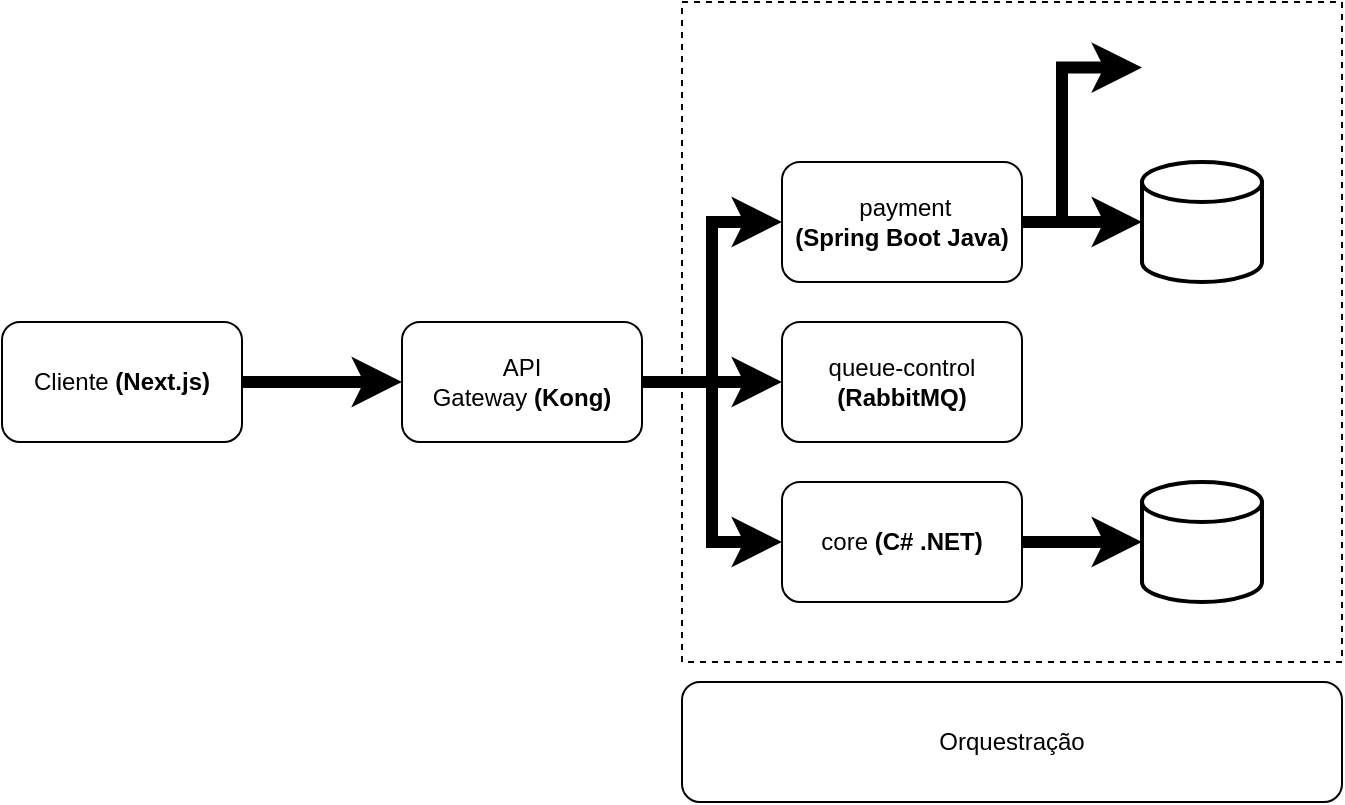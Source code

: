 <mxfile version="22.1.18" type="device">
  <diagram name="Página-1" id="buFYqlDd9YuVlKWzljop">
    <mxGraphModel dx="2333" dy="1160" grid="1" gridSize="10" guides="1" tooltips="1" connect="1" arrows="1" fold="1" page="1" pageScale="1" pageWidth="827" pageHeight="1169" math="0" shadow="0">
      <root>
        <mxCell id="0" />
        <mxCell id="1" parent="0" />
        <mxCell id="K7MJJM2av8jqyulvbTAo-24" value="" style="shape=image;verticalLabelPosition=bottom;labelBackgroundColor=default;verticalAlign=top;aspect=fixed;imageAspect=0;image=https://seeklogo.com/images/M/microsoft-sql-server-logo-96AF49E2B3-seeklogo.com.png;" vertex="1" parent="1">
          <mxGeometry x="654.31" y="635" width="49.38" height="40" as="geometry" />
        </mxCell>
        <mxCell id="K7MJJM2av8jqyulvbTAo-23" value="" style="shape=image;verticalLabelPosition=bottom;labelBackgroundColor=default;verticalAlign=top;aspect=fixed;imageAspect=0;image=https://miro.medium.com/v2/resize:fit:512/1*doAg1_fMQKWFoub-6gwUiQ.png;" vertex="1" parent="1">
          <mxGeometry x="655.13" y="471.13" width="47.75" height="47.75" as="geometry" />
        </mxCell>
        <mxCell id="K7MJJM2av8jqyulvbTAo-16" value="" style="strokeWidth=2;html=1;shape=mxgraph.flowchart.database;whiteSpace=wrap;fillColor=none;strokeColor=default;" vertex="1" parent="1">
          <mxGeometry x="649" y="465" width="60" height="60" as="geometry" />
        </mxCell>
        <mxCell id="K7MJJM2av8jqyulvbTAo-4" value="" style="edgeStyle=orthogonalEdgeStyle;rounded=0;orthogonalLoop=1;jettySize=auto;html=1;strokeWidth=6;" edge="1" parent="1" source="K7MJJM2av8jqyulvbTAo-2" target="K7MJJM2av8jqyulvbTAo-3">
          <mxGeometry relative="1" as="geometry" />
        </mxCell>
        <mxCell id="K7MJJM2av8jqyulvbTAo-2" value="Cliente &lt;b&gt;(Next.js)&lt;/b&gt;" style="rounded=1;whiteSpace=wrap;html=1;" vertex="1" parent="1">
          <mxGeometry x="79" y="545" width="120" height="60" as="geometry" />
        </mxCell>
        <mxCell id="K7MJJM2av8jqyulvbTAo-10" value="" style="edgeStyle=orthogonalEdgeStyle;rounded=0;orthogonalLoop=1;jettySize=auto;html=1;jumpSize=6;strokeWidth=6;" edge="1" parent="1" source="K7MJJM2av8jqyulvbTAo-3" target="K7MJJM2av8jqyulvbTAo-7">
          <mxGeometry relative="1" as="geometry" />
        </mxCell>
        <mxCell id="K7MJJM2av8jqyulvbTAo-14" style="edgeStyle=orthogonalEdgeStyle;rounded=0;orthogonalLoop=1;jettySize=auto;html=1;entryX=0;entryY=0.5;entryDx=0;entryDy=0;strokeWidth=6;" edge="1" parent="1" source="K7MJJM2av8jqyulvbTAo-3" target="K7MJJM2av8jqyulvbTAo-6">
          <mxGeometry relative="1" as="geometry" />
        </mxCell>
        <mxCell id="K7MJJM2av8jqyulvbTAo-15" style="edgeStyle=orthogonalEdgeStyle;rounded=0;orthogonalLoop=1;jettySize=auto;html=1;entryX=0;entryY=0.5;entryDx=0;entryDy=0;strokeWidth=6;" edge="1" parent="1" source="K7MJJM2av8jqyulvbTAo-3" target="K7MJJM2av8jqyulvbTAo-8">
          <mxGeometry relative="1" as="geometry" />
        </mxCell>
        <mxCell id="K7MJJM2av8jqyulvbTAo-3" value="API&lt;br&gt;Gateway &lt;b&gt;(Kong)&lt;/b&gt;" style="rounded=1;whiteSpace=wrap;html=1;" vertex="1" parent="1">
          <mxGeometry x="279" y="545" width="120" height="60" as="geometry" />
        </mxCell>
        <mxCell id="K7MJJM2av8jqyulvbTAo-5" value="" style="rounded=0;whiteSpace=wrap;html=1;fillColor=none;dashed=1;perimeterSpacing=1;" vertex="1" parent="1">
          <mxGeometry x="419" y="385" width="330" height="330" as="geometry" />
        </mxCell>
        <mxCell id="K7MJJM2av8jqyulvbTAo-26" style="edgeStyle=orthogonalEdgeStyle;rounded=0;orthogonalLoop=1;jettySize=auto;html=1;exitX=1;exitY=0.5;exitDx=0;exitDy=0;entryX=0;entryY=0.5;entryDx=0;entryDy=0;strokeWidth=6;" edge="1" parent="1" source="K7MJJM2av8jqyulvbTAo-6" target="K7MJJM2av8jqyulvbTAo-25">
          <mxGeometry relative="1" as="geometry">
            <Array as="points">
              <mxPoint x="609" y="495" />
              <mxPoint x="609" y="418" />
            </Array>
          </mxGeometry>
        </mxCell>
        <mxCell id="K7MJJM2av8jqyulvbTAo-6" value="&amp;nbsp;payment &lt;br&gt;&lt;b&gt;(Spring Boot Java)&lt;/b&gt;" style="rounded=1;whiteSpace=wrap;html=1;" vertex="1" parent="1">
          <mxGeometry x="469" y="465" width="120" height="60" as="geometry" />
        </mxCell>
        <mxCell id="K7MJJM2av8jqyulvbTAo-7" value="queue-control &lt;b&gt;(RabbitMQ)&lt;/b&gt;" style="rounded=1;whiteSpace=wrap;html=1;" vertex="1" parent="1">
          <mxGeometry x="469" y="545" width="120" height="60" as="geometry" />
        </mxCell>
        <mxCell id="K7MJJM2av8jqyulvbTAo-8" value="core &lt;b&gt;(C# .NET)&lt;/b&gt;" style="rounded=1;whiteSpace=wrap;html=1;" vertex="1" parent="1">
          <mxGeometry x="469" y="625" width="120" height="60" as="geometry" />
        </mxCell>
        <mxCell id="K7MJJM2av8jqyulvbTAo-9" value="Orquestração" style="rounded=1;whiteSpace=wrap;html=1;" vertex="1" parent="1">
          <mxGeometry x="419" y="725" width="330" height="60" as="geometry" />
        </mxCell>
        <mxCell id="K7MJJM2av8jqyulvbTAo-18" value="" style="strokeWidth=2;html=1;shape=mxgraph.flowchart.database;whiteSpace=wrap;fillColor=none;" vertex="1" parent="1">
          <mxGeometry x="649" y="625" width="60" height="60" as="geometry" />
        </mxCell>
        <mxCell id="K7MJJM2av8jqyulvbTAo-19" style="edgeStyle=orthogonalEdgeStyle;rounded=0;orthogonalLoop=1;jettySize=auto;html=1;entryX=0;entryY=0.5;entryDx=0;entryDy=0;entryPerimeter=0;strokeWidth=6;" edge="1" parent="1" source="K7MJJM2av8jqyulvbTAo-6" target="K7MJJM2av8jqyulvbTAo-16">
          <mxGeometry relative="1" as="geometry" />
        </mxCell>
        <mxCell id="K7MJJM2av8jqyulvbTAo-22" style="edgeStyle=orthogonalEdgeStyle;rounded=0;orthogonalLoop=1;jettySize=auto;html=1;exitX=1;exitY=0.5;exitDx=0;exitDy=0;entryX=0;entryY=0.5;entryDx=0;entryDy=0;entryPerimeter=0;strokeWidth=6;" edge="1" parent="1" source="K7MJJM2av8jqyulvbTAo-8" target="K7MJJM2av8jqyulvbTAo-18">
          <mxGeometry relative="1" as="geometry" />
        </mxCell>
        <mxCell id="K7MJJM2av8jqyulvbTAo-25" value="" style="shape=image;verticalLabelPosition=bottom;labelBackgroundColor=default;verticalAlign=top;aspect=fixed;imageAspect=0;image=https://upload.wikimedia.org/wikipedia/commons/thumb/b/ba/Stripe_Logo%2C_revised_2016.svg/2560px-Stripe_Logo%2C_revised_2016.svg.png;" vertex="1" parent="1">
          <mxGeometry x="649" y="395.98" width="91.43" height="43.58" as="geometry" />
        </mxCell>
      </root>
    </mxGraphModel>
  </diagram>
</mxfile>
